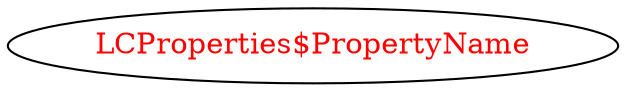 digraph dependencyGraph {
 concentrate=true;
 ranksep="2.0";
 rankdir="LR"; 
 splines="ortho";
"LCProperties$PropertyName" [fontcolor="red"];
}